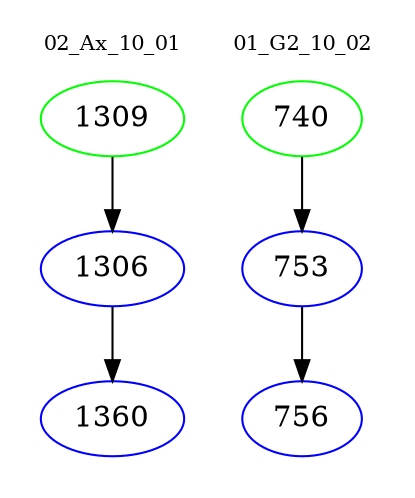 digraph{
subgraph cluster_0 {
color = white
label = "02_Ax_10_01";
fontsize=10;
T0_1309 [label="1309", color="green"]
T0_1309 -> T0_1306 [color="black"]
T0_1306 [label="1306", color="blue"]
T0_1306 -> T0_1360 [color="black"]
T0_1360 [label="1360", color="blue"]
}
subgraph cluster_1 {
color = white
label = "01_G2_10_02";
fontsize=10;
T1_740 [label="740", color="green"]
T1_740 -> T1_753 [color="black"]
T1_753 [label="753", color="blue"]
T1_753 -> T1_756 [color="black"]
T1_756 [label="756", color="blue"]
}
}
